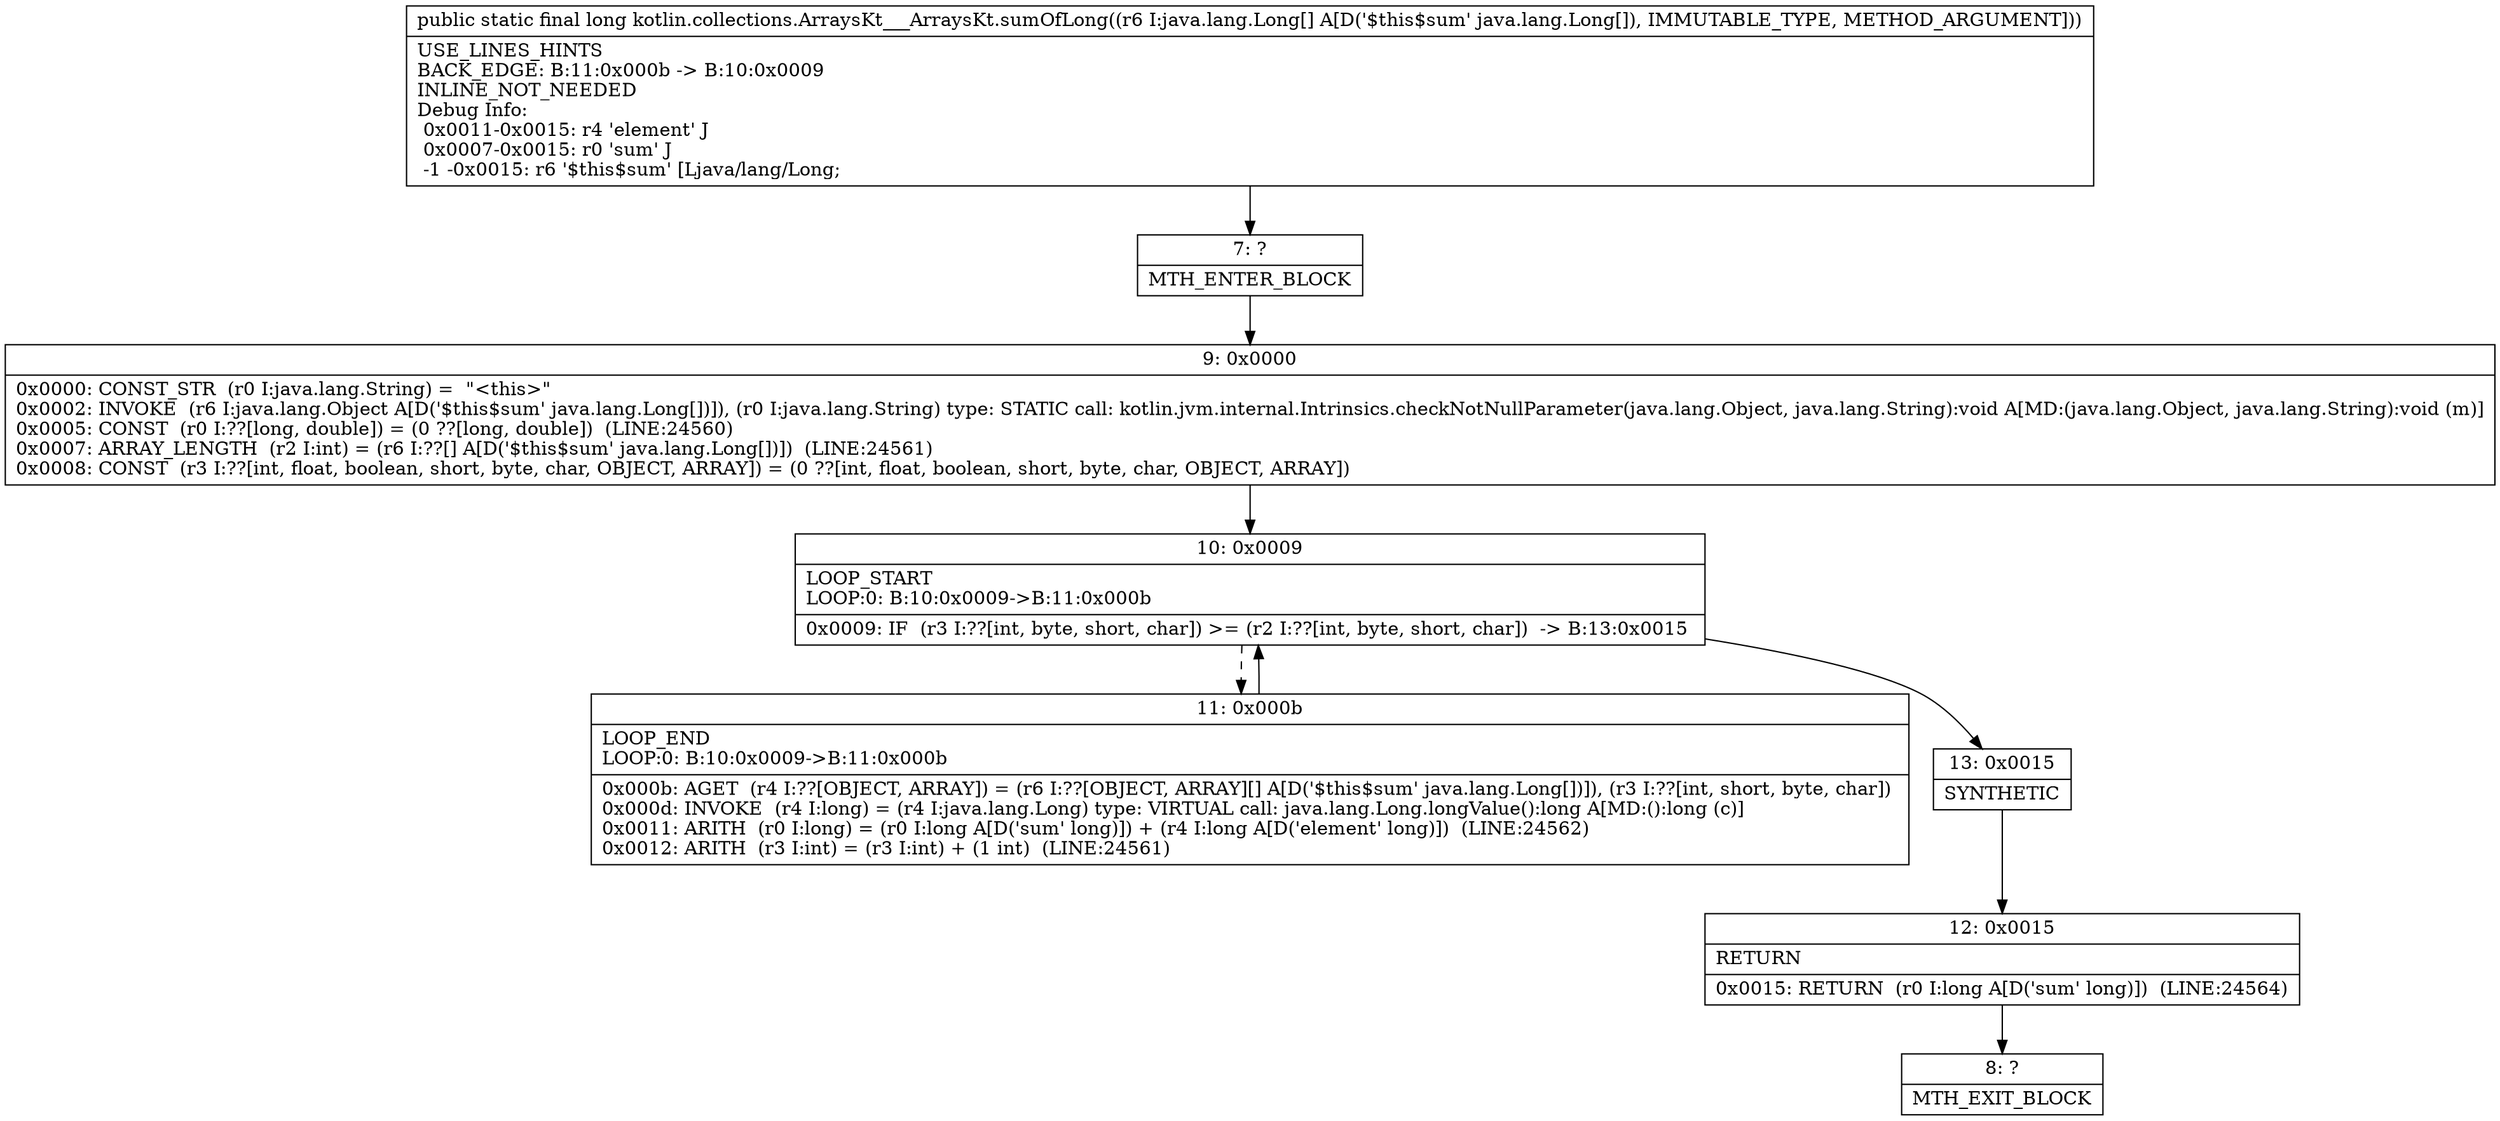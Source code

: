 digraph "CFG forkotlin.collections.ArraysKt___ArraysKt.sumOfLong([Ljava\/lang\/Long;)J" {
Node_7 [shape=record,label="{7\:\ ?|MTH_ENTER_BLOCK\l}"];
Node_9 [shape=record,label="{9\:\ 0x0000|0x0000: CONST_STR  (r0 I:java.lang.String) =  \"\<this\>\" \l0x0002: INVOKE  (r6 I:java.lang.Object A[D('$this$sum' java.lang.Long[])]), (r0 I:java.lang.String) type: STATIC call: kotlin.jvm.internal.Intrinsics.checkNotNullParameter(java.lang.Object, java.lang.String):void A[MD:(java.lang.Object, java.lang.String):void (m)]\l0x0005: CONST  (r0 I:??[long, double]) = (0 ??[long, double])  (LINE:24560)\l0x0007: ARRAY_LENGTH  (r2 I:int) = (r6 I:??[] A[D('$this$sum' java.lang.Long[])])  (LINE:24561)\l0x0008: CONST  (r3 I:??[int, float, boolean, short, byte, char, OBJECT, ARRAY]) = (0 ??[int, float, boolean, short, byte, char, OBJECT, ARRAY]) \l}"];
Node_10 [shape=record,label="{10\:\ 0x0009|LOOP_START\lLOOP:0: B:10:0x0009\-\>B:11:0x000b\l|0x0009: IF  (r3 I:??[int, byte, short, char]) \>= (r2 I:??[int, byte, short, char])  \-\> B:13:0x0015 \l}"];
Node_11 [shape=record,label="{11\:\ 0x000b|LOOP_END\lLOOP:0: B:10:0x0009\-\>B:11:0x000b\l|0x000b: AGET  (r4 I:??[OBJECT, ARRAY]) = (r6 I:??[OBJECT, ARRAY][] A[D('$this$sum' java.lang.Long[])]), (r3 I:??[int, short, byte, char]) \l0x000d: INVOKE  (r4 I:long) = (r4 I:java.lang.Long) type: VIRTUAL call: java.lang.Long.longValue():long A[MD:():long (c)]\l0x0011: ARITH  (r0 I:long) = (r0 I:long A[D('sum' long)]) + (r4 I:long A[D('element' long)])  (LINE:24562)\l0x0012: ARITH  (r3 I:int) = (r3 I:int) + (1 int)  (LINE:24561)\l}"];
Node_13 [shape=record,label="{13\:\ 0x0015|SYNTHETIC\l}"];
Node_12 [shape=record,label="{12\:\ 0x0015|RETURN\l|0x0015: RETURN  (r0 I:long A[D('sum' long)])  (LINE:24564)\l}"];
Node_8 [shape=record,label="{8\:\ ?|MTH_EXIT_BLOCK\l}"];
MethodNode[shape=record,label="{public static final long kotlin.collections.ArraysKt___ArraysKt.sumOfLong((r6 I:java.lang.Long[] A[D('$this$sum' java.lang.Long[]), IMMUTABLE_TYPE, METHOD_ARGUMENT]))  | USE_LINES_HINTS\lBACK_EDGE: B:11:0x000b \-\> B:10:0x0009\lINLINE_NOT_NEEDED\lDebug Info:\l  0x0011\-0x0015: r4 'element' J\l  0x0007\-0x0015: r0 'sum' J\l  \-1 \-0x0015: r6 '$this$sum' [Ljava\/lang\/Long;\l}"];
MethodNode -> Node_7;Node_7 -> Node_9;
Node_9 -> Node_10;
Node_10 -> Node_11[style=dashed];
Node_10 -> Node_13;
Node_11 -> Node_10;
Node_13 -> Node_12;
Node_12 -> Node_8;
}

